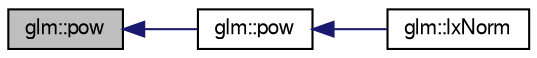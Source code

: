 digraph G
{
  bgcolor="transparent";
  edge [fontname="FreeSans",fontsize=10,labelfontname="FreeSans",labelfontsize=10];
  node [fontname="FreeSans",fontsize=10,shape=record];
  rankdir=LR;
  Node1 [label="glm::pow",height=0.2,width=0.4,color="black", fillcolor="grey75", style="filled" fontcolor="black"];
  Node1 -> Node2 [dir=back,color="midnightblue",fontsize=10,style="solid"];
  Node2 [label="glm::pow",height=0.2,width=0.4,color="black",URL="$group__core__func__exponential.html#gfdaffc3606f4ee7f415cd64ada108356"];
  Node2 -> Node3 [dir=back,color="midnightblue",fontsize=10,style="solid"];
  Node3 [label="glm::lxNorm",height=0.2,width=0.4,color="black",URL="$group__gtx__norm.html#g2f42190c8743abab279d0a8f5a321692"];
}
